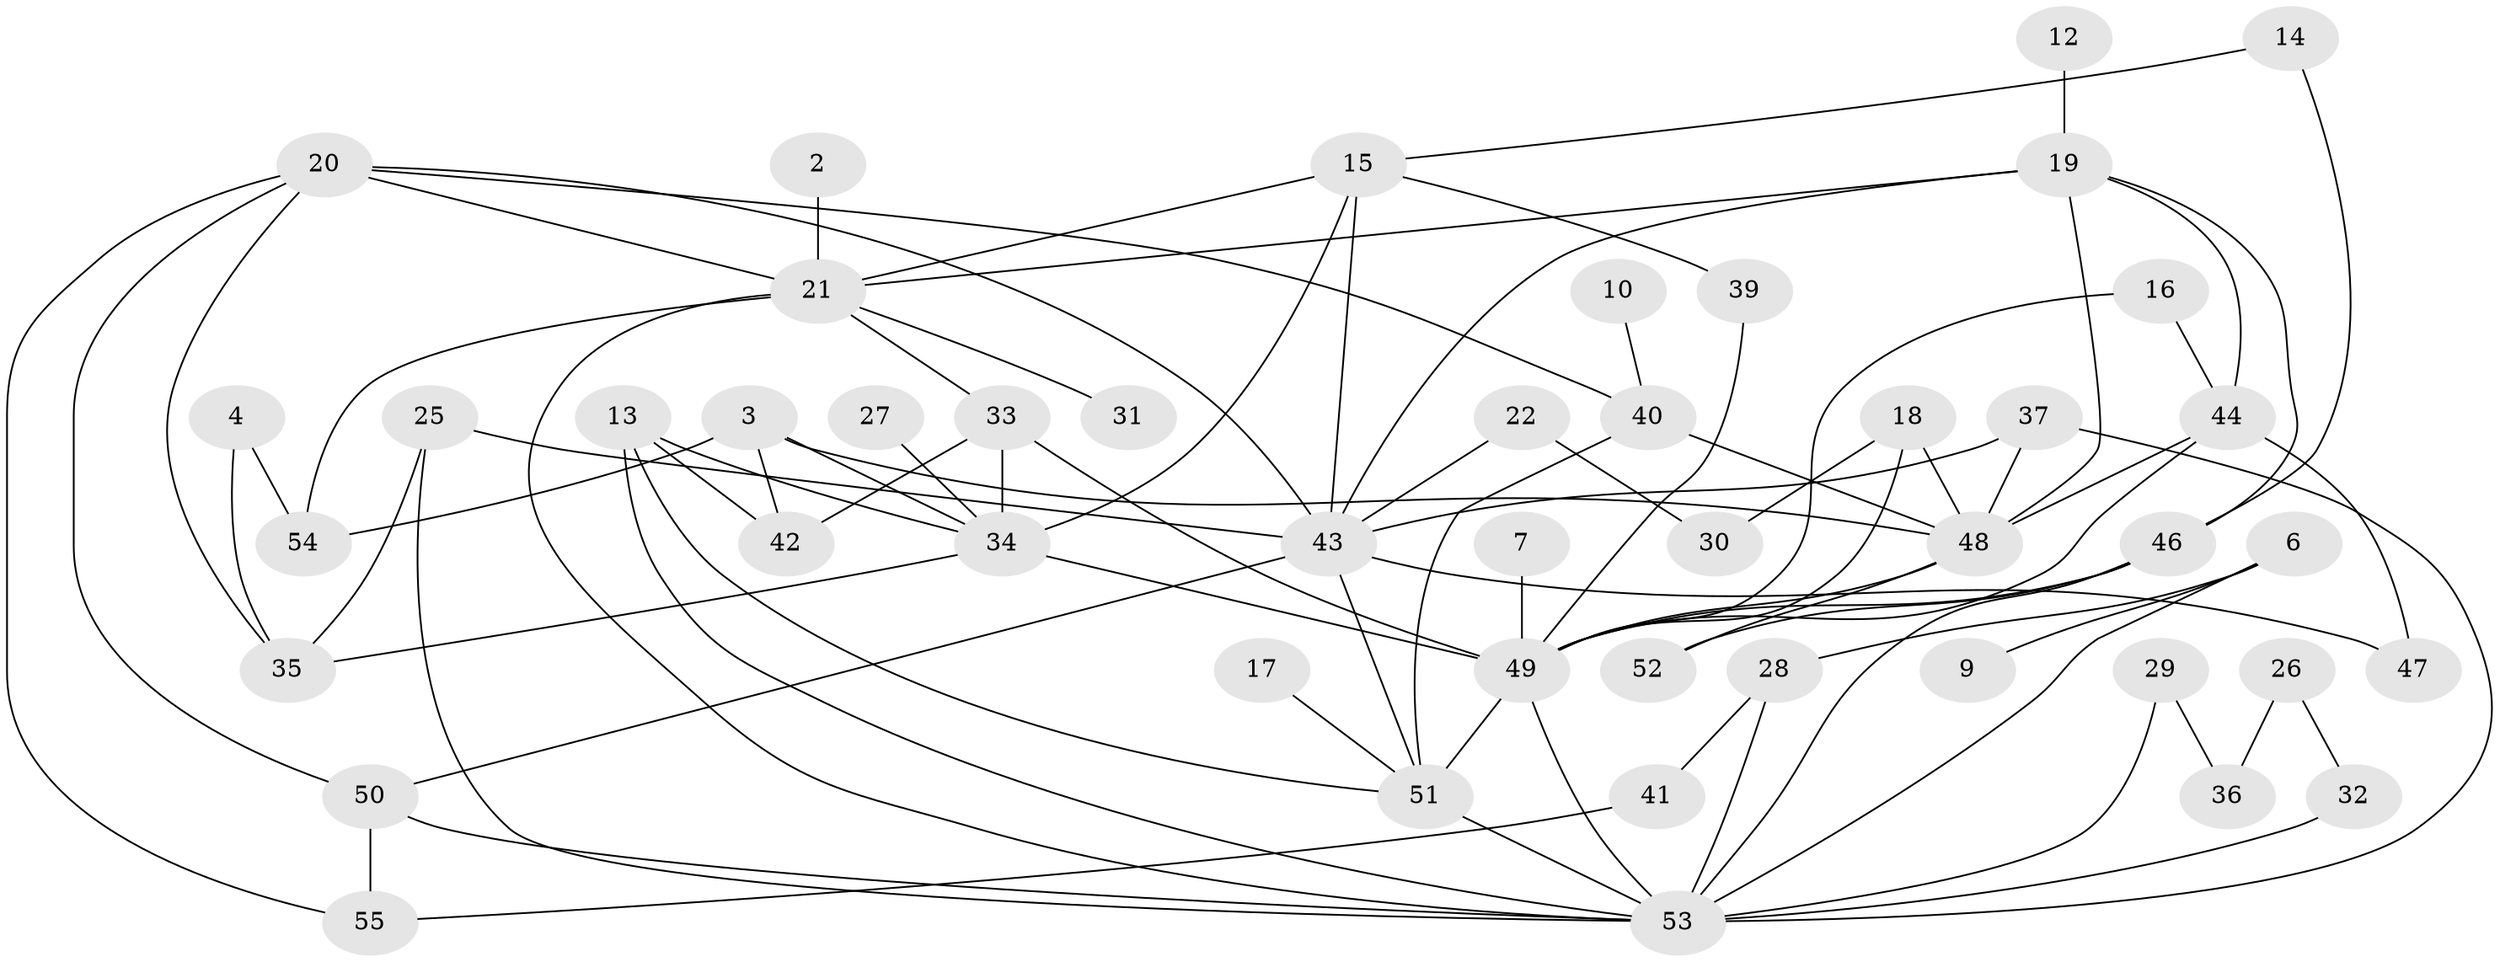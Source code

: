 // original degree distribution, {0: 0.07272727272727272, 3: 0.2727272727272727, 5: 0.07272727272727272, 1: 0.19090909090909092, 2: 0.20909090909090908, 4: 0.11818181818181818, 6: 0.03636363636363636, 7: 0.02727272727272727}
// Generated by graph-tools (version 1.1) at 2025/25/03/09/25 03:25:17]
// undirected, 47 vertices, 85 edges
graph export_dot {
graph [start="1"]
  node [color=gray90,style=filled];
  2;
  3;
  4;
  6;
  7;
  9;
  10;
  12;
  13;
  14;
  15;
  16;
  17;
  18;
  19;
  20;
  21;
  22;
  25;
  26;
  27;
  28;
  29;
  30;
  31;
  32;
  33;
  34;
  35;
  36;
  37;
  39;
  40;
  41;
  42;
  43;
  44;
  46;
  47;
  48;
  49;
  50;
  51;
  52;
  53;
  54;
  55;
  2 -- 21 [weight=1.0];
  3 -- 34 [weight=1.0];
  3 -- 42 [weight=1.0];
  3 -- 48 [weight=1.0];
  3 -- 54 [weight=1.0];
  4 -- 35 [weight=1.0];
  4 -- 54 [weight=1.0];
  6 -- 9 [weight=1.0];
  6 -- 28 [weight=1.0];
  6 -- 53 [weight=2.0];
  7 -- 49 [weight=1.0];
  10 -- 40 [weight=1.0];
  12 -- 19 [weight=1.0];
  13 -- 34 [weight=1.0];
  13 -- 42 [weight=1.0];
  13 -- 51 [weight=1.0];
  13 -- 53 [weight=1.0];
  14 -- 15 [weight=1.0];
  14 -- 46 [weight=1.0];
  15 -- 21 [weight=1.0];
  15 -- 34 [weight=1.0];
  15 -- 39 [weight=1.0];
  15 -- 43 [weight=1.0];
  16 -- 44 [weight=1.0];
  16 -- 49 [weight=1.0];
  17 -- 51 [weight=1.0];
  18 -- 30 [weight=1.0];
  18 -- 48 [weight=1.0];
  18 -- 49 [weight=1.0];
  19 -- 21 [weight=1.0];
  19 -- 43 [weight=1.0];
  19 -- 44 [weight=1.0];
  19 -- 46 [weight=1.0];
  19 -- 48 [weight=1.0];
  20 -- 21 [weight=1.0];
  20 -- 35 [weight=1.0];
  20 -- 40 [weight=1.0];
  20 -- 43 [weight=1.0];
  20 -- 50 [weight=1.0];
  20 -- 55 [weight=1.0];
  21 -- 31 [weight=1.0];
  21 -- 33 [weight=1.0];
  21 -- 53 [weight=2.0];
  21 -- 54 [weight=1.0];
  22 -- 30 [weight=1.0];
  22 -- 43 [weight=1.0];
  25 -- 35 [weight=1.0];
  25 -- 43 [weight=1.0];
  25 -- 53 [weight=1.0];
  26 -- 32 [weight=1.0];
  26 -- 36 [weight=1.0];
  27 -- 34 [weight=1.0];
  28 -- 41 [weight=1.0];
  28 -- 53 [weight=1.0];
  29 -- 36 [weight=1.0];
  29 -- 53 [weight=1.0];
  32 -- 53 [weight=1.0];
  33 -- 34 [weight=1.0];
  33 -- 42 [weight=1.0];
  33 -- 49 [weight=1.0];
  34 -- 35 [weight=1.0];
  34 -- 49 [weight=3.0];
  37 -- 43 [weight=1.0];
  37 -- 48 [weight=1.0];
  37 -- 53 [weight=1.0];
  39 -- 49 [weight=1.0];
  40 -- 48 [weight=1.0];
  40 -- 51 [weight=2.0];
  41 -- 55 [weight=1.0];
  43 -- 47 [weight=1.0];
  43 -- 50 [weight=1.0];
  43 -- 51 [weight=1.0];
  44 -- 47 [weight=1.0];
  44 -- 48 [weight=1.0];
  44 -- 49 [weight=1.0];
  46 -- 49 [weight=1.0];
  46 -- 52 [weight=1.0];
  46 -- 53 [weight=1.0];
  48 -- 49 [weight=1.0];
  48 -- 52 [weight=1.0];
  49 -- 51 [weight=1.0];
  49 -- 53 [weight=1.0];
  50 -- 53 [weight=1.0];
  50 -- 55 [weight=3.0];
  51 -- 53 [weight=1.0];
}
